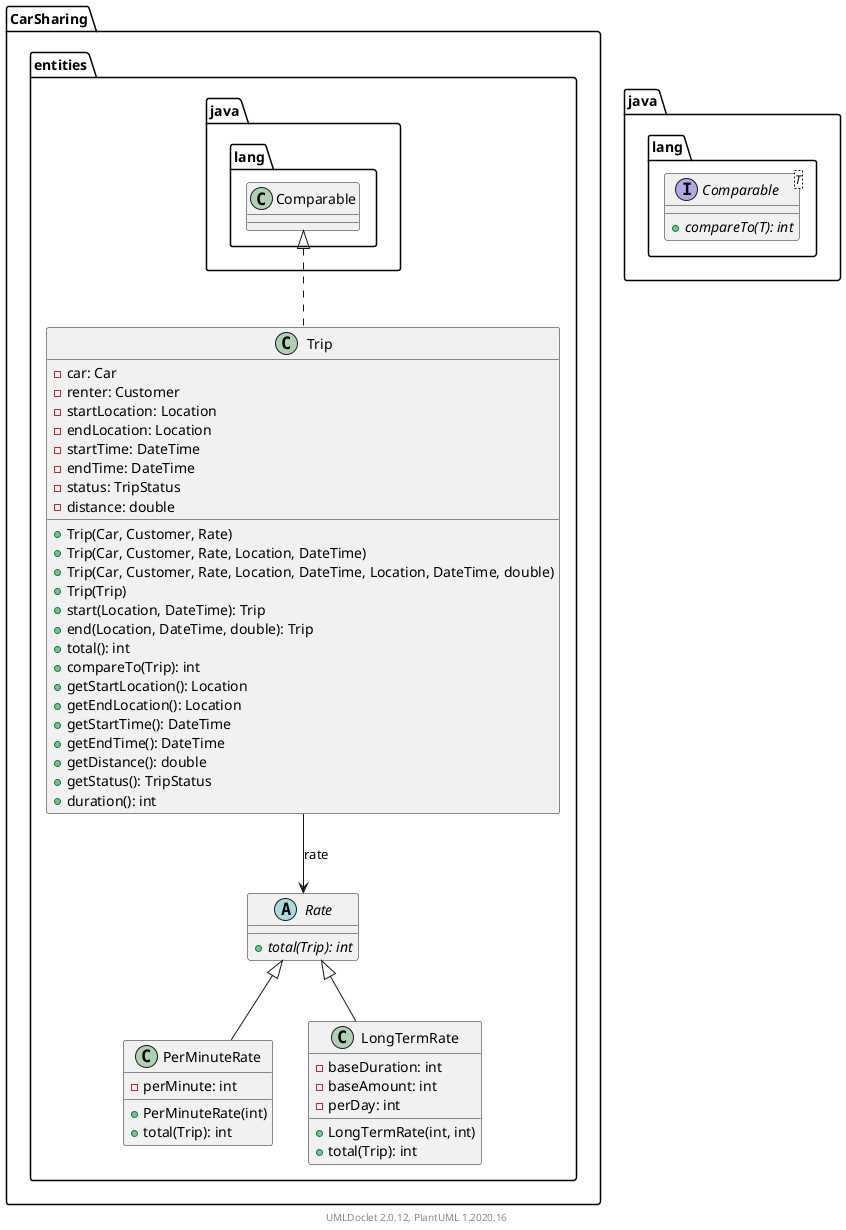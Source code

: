 @startuml
    namespace CarSharing.entities {

        class Trip [[Trip.html]] {
            -car: Car
            -renter: Customer
            -startLocation: Location
            -endLocation: Location
            -startTime: DateTime
            -endTime: DateTime
            -status: TripStatus
            -distance: double
            +Trip(Car, Customer, Rate)
            +Trip(Car, Customer, Rate, Location, DateTime)
            +Trip(Car, Customer, Rate, Location, DateTime, Location, DateTime, double)
            +Trip(Trip)
            +start(Location, DateTime): Trip
            +end(Location, DateTime, double): Trip
            +total(): int
            +compareTo(Trip): int
            +getStartLocation(): Location
            +getEndLocation(): Location
            +getStartTime(): DateTime
            +getEndTime(): DateTime
            +getDistance(): double
            +getStatus(): TripStatus
            +duration(): int
        }

        class PerMinuteRate [[PerMinuteRate.html]] {
            -perMinute: int
            +PerMinuteRate(int)
            +total(Trip): int
        }

        abstract class Rate [[Rate.html]] {
            {abstract} +total(Trip): int
        }

        class LongTermRate [[LongTermRate.html]] {
            -baseDuration: int
            -baseAmount: int
            -perDay: int
            +LongTermRate(int, int)
            +total(Trip): int
        }

        java.lang.Comparable <|.. Trip
        Trip --> Rate: rate
        Rate <|-- PerMinuteRate
        Rate <|-- LongTermRate
    }

    namespace java.lang {
        interface Comparable<T> {
            {abstract} +compareTo(T): int
        }
    }

    center footer UMLDoclet 2.0.12, PlantUML 1.2020.16
@enduml
